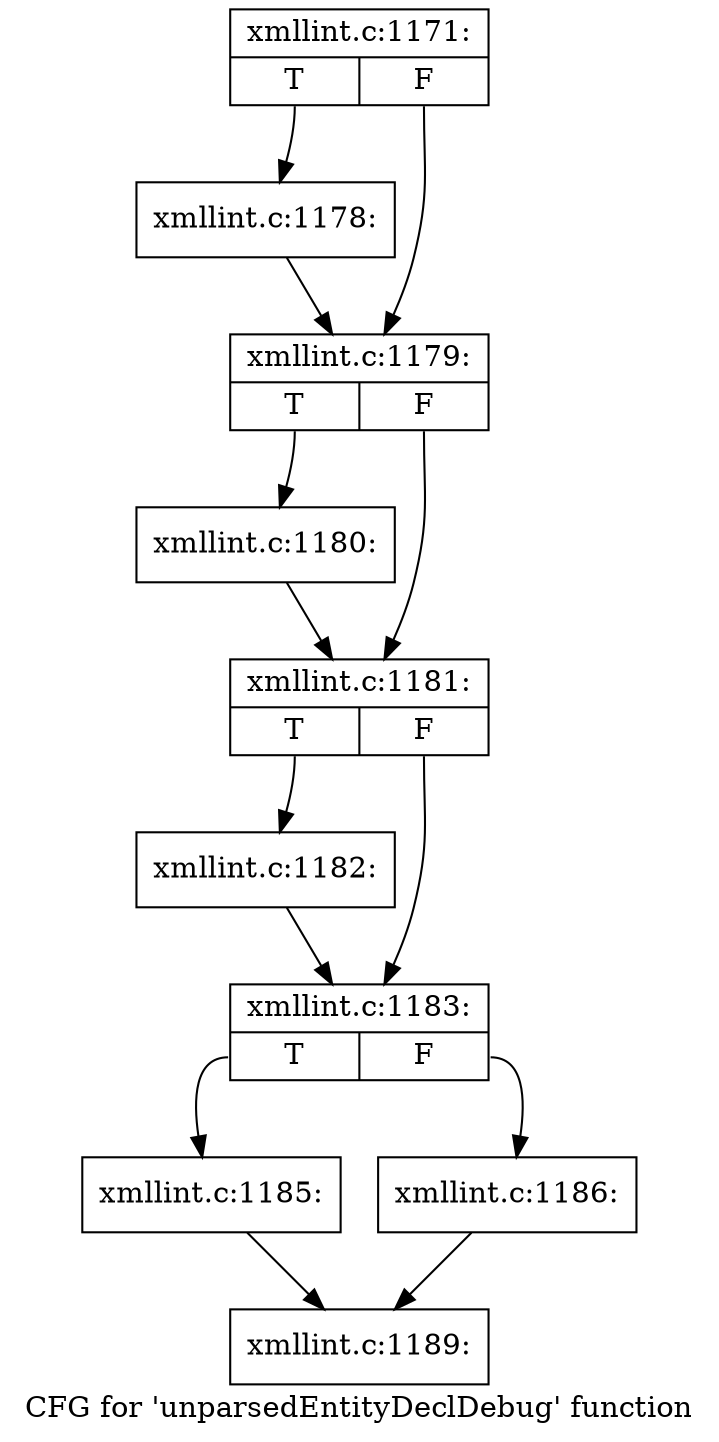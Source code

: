 digraph "CFG for 'unparsedEntityDeclDebug' function" {
	label="CFG for 'unparsedEntityDeclDebug' function";

	Node0x4fc6f30 [shape=record,label="{xmllint.c:1171:|{<s0>T|<s1>F}}"];
	Node0x4fc6f30:s0 -> Node0x4fbd240;
	Node0x4fc6f30:s1 -> Node0x4fbd290;
	Node0x4fbd240 [shape=record,label="{xmllint.c:1178:}"];
	Node0x4fbd240 -> Node0x4fbd290;
	Node0x4fbd290 [shape=record,label="{xmllint.c:1179:|{<s0>T|<s1>F}}"];
	Node0x4fbd290:s0 -> Node0x4fcacc0;
	Node0x4fbd290:s1 -> Node0x4fcad10;
	Node0x4fcacc0 [shape=record,label="{xmllint.c:1180:}"];
	Node0x4fcacc0 -> Node0x4fcad10;
	Node0x4fcad10 [shape=record,label="{xmllint.c:1181:|{<s0>T|<s1>F}}"];
	Node0x4fcad10:s0 -> Node0x4fcb200;
	Node0x4fcad10:s1 -> Node0x4fcb250;
	Node0x4fcb200 [shape=record,label="{xmllint.c:1182:}"];
	Node0x4fcb200 -> Node0x4fcb250;
	Node0x4fcb250 [shape=record,label="{xmllint.c:1183:|{<s0>T|<s1>F}}"];
	Node0x4fcb250:s0 -> Node0x4fcb900;
	Node0x4fcb250:s1 -> Node0x4fcb950;
	Node0x4fcb900 [shape=record,label="{xmllint.c:1185:}"];
	Node0x4fcb900 -> Node0x4fc8530;
	Node0x4fcb950 [shape=record,label="{xmllint.c:1186:}"];
	Node0x4fcb950 -> Node0x4fc8530;
	Node0x4fc8530 [shape=record,label="{xmllint.c:1189:}"];
}

